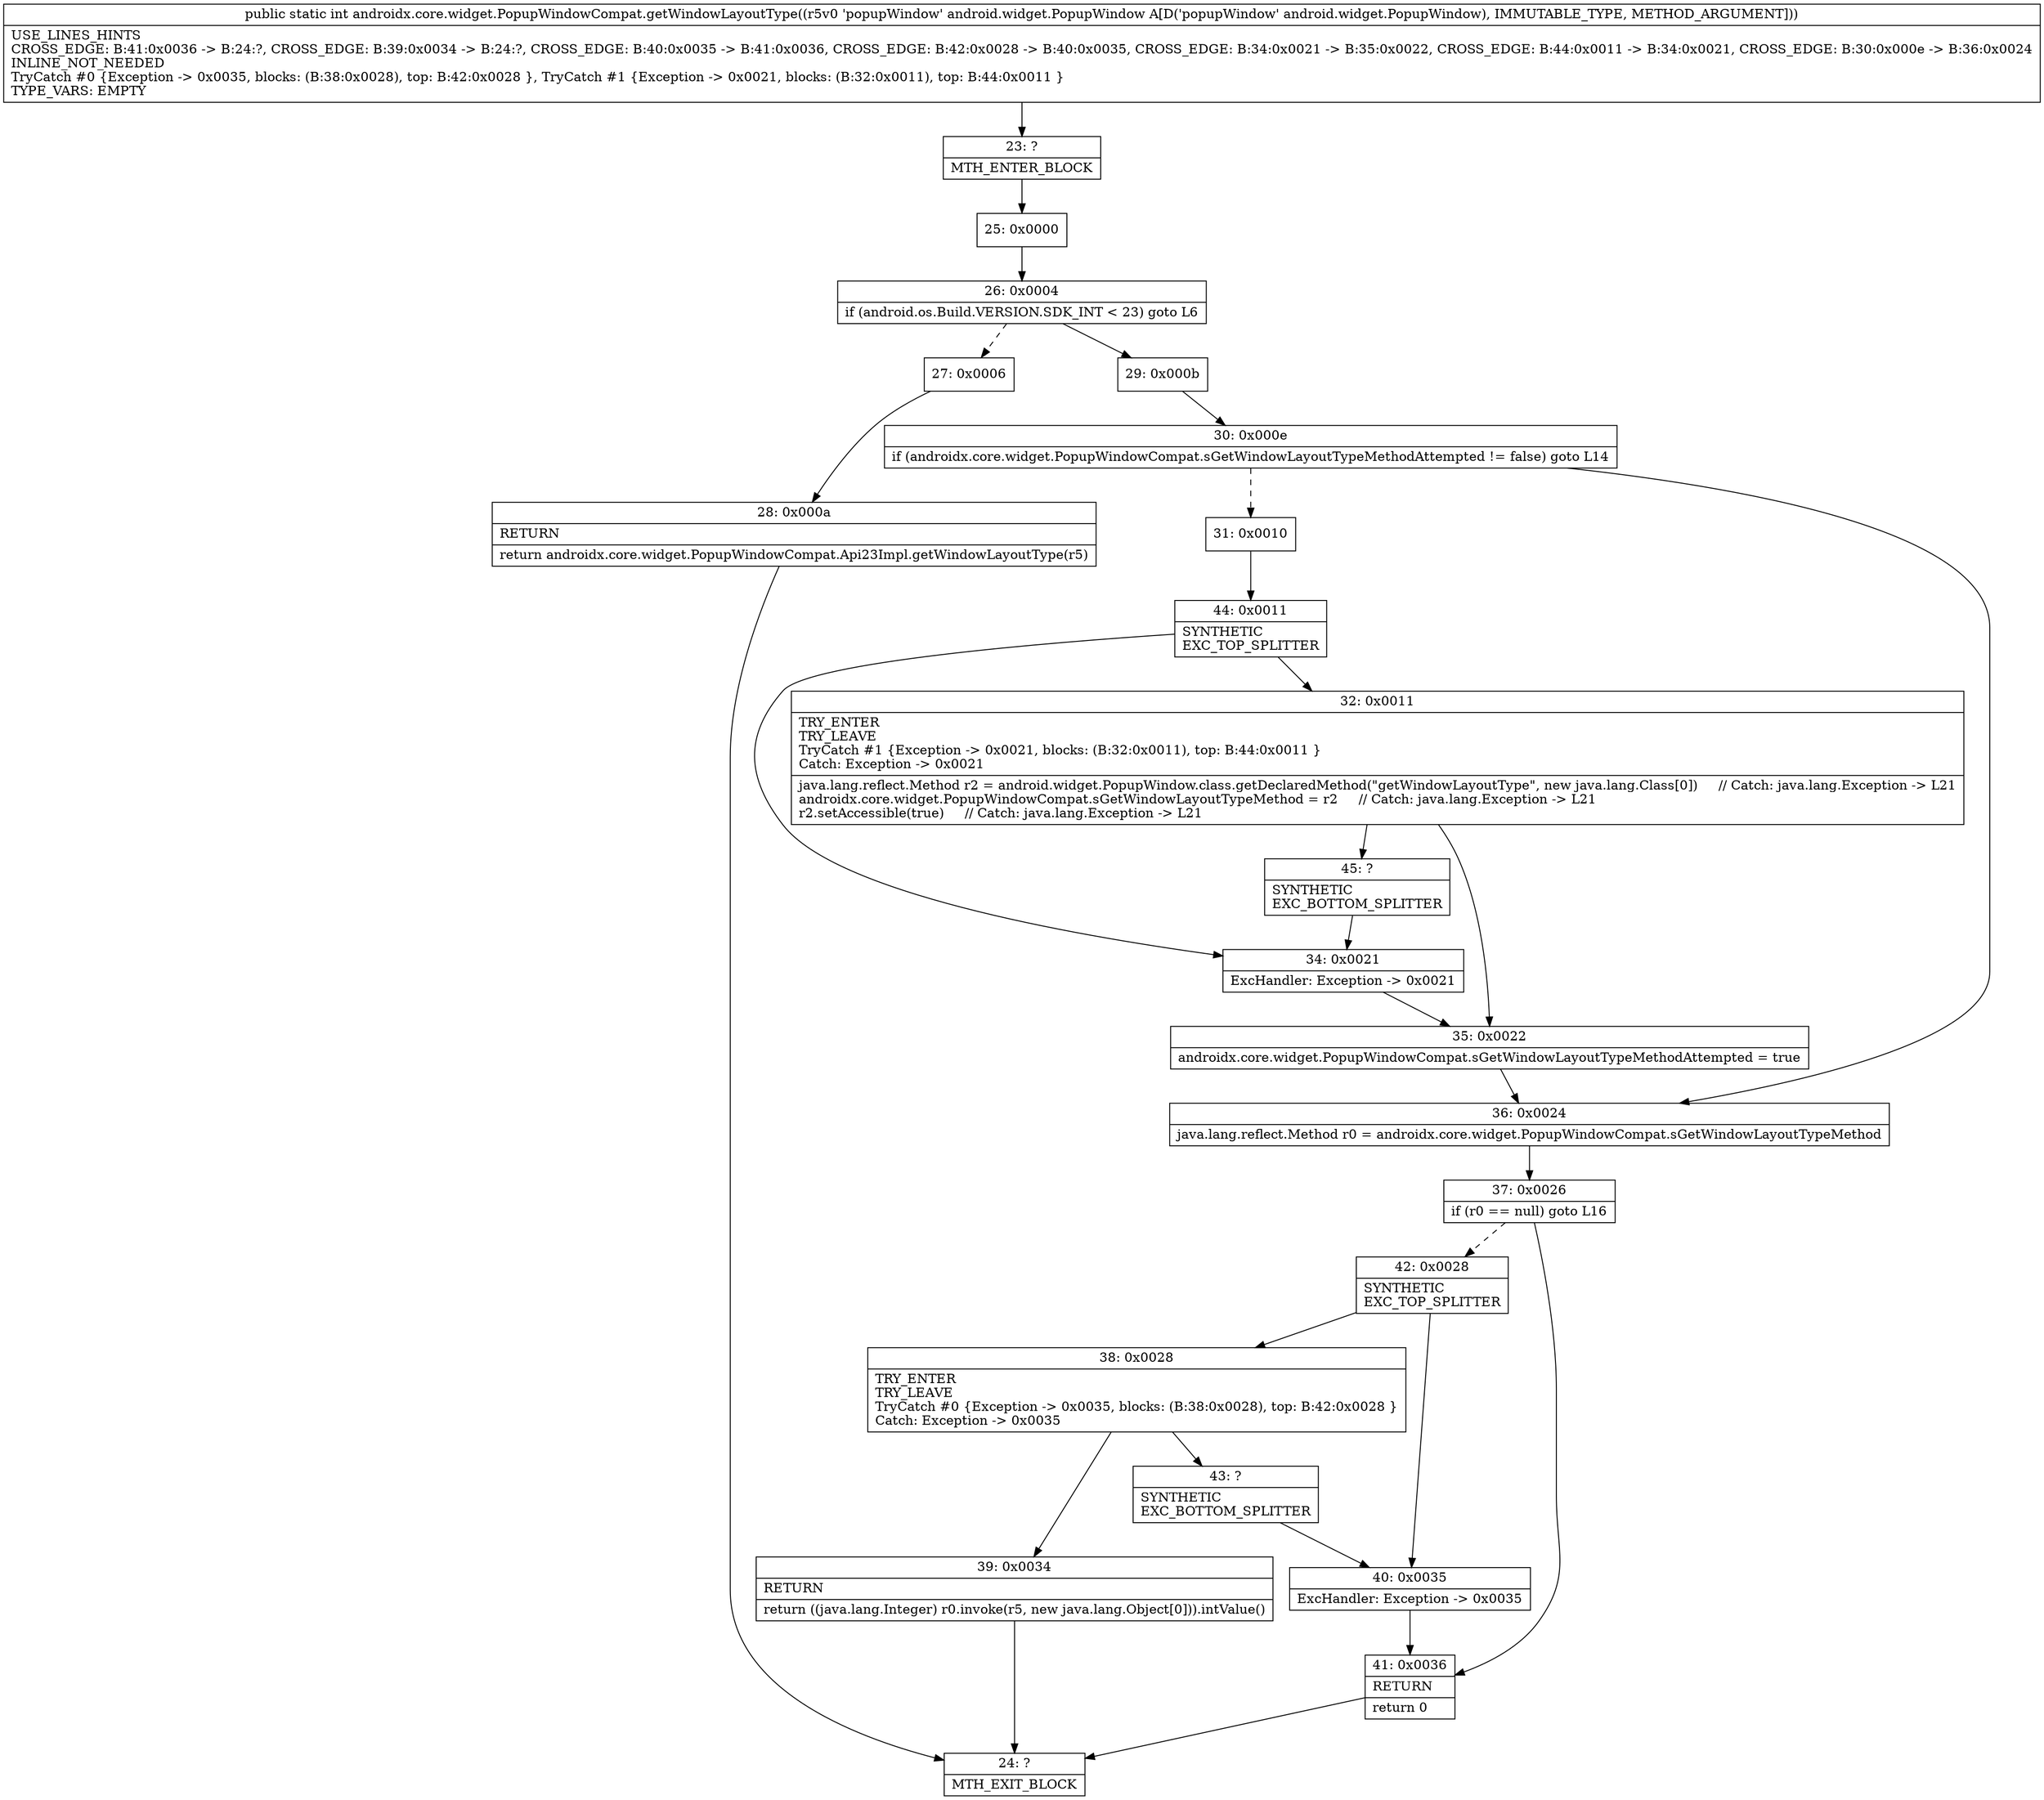 digraph "CFG forandroidx.core.widget.PopupWindowCompat.getWindowLayoutType(Landroid\/widget\/PopupWindow;)I" {
Node_23 [shape=record,label="{23\:\ ?|MTH_ENTER_BLOCK\l}"];
Node_25 [shape=record,label="{25\:\ 0x0000}"];
Node_26 [shape=record,label="{26\:\ 0x0004|if (android.os.Build.VERSION.SDK_INT \< 23) goto L6\l}"];
Node_27 [shape=record,label="{27\:\ 0x0006}"];
Node_28 [shape=record,label="{28\:\ 0x000a|RETURN\l|return androidx.core.widget.PopupWindowCompat.Api23Impl.getWindowLayoutType(r5)\l}"];
Node_24 [shape=record,label="{24\:\ ?|MTH_EXIT_BLOCK\l}"];
Node_29 [shape=record,label="{29\:\ 0x000b}"];
Node_30 [shape=record,label="{30\:\ 0x000e|if (androidx.core.widget.PopupWindowCompat.sGetWindowLayoutTypeMethodAttempted != false) goto L14\l}"];
Node_31 [shape=record,label="{31\:\ 0x0010}"];
Node_44 [shape=record,label="{44\:\ 0x0011|SYNTHETIC\lEXC_TOP_SPLITTER\l}"];
Node_32 [shape=record,label="{32\:\ 0x0011|TRY_ENTER\lTRY_LEAVE\lTryCatch #1 \{Exception \-\> 0x0021, blocks: (B:32:0x0011), top: B:44:0x0011 \}\lCatch: Exception \-\> 0x0021\l|java.lang.reflect.Method r2 = android.widget.PopupWindow.class.getDeclaredMethod(\"getWindowLayoutType\", new java.lang.Class[0])     \/\/ Catch: java.lang.Exception \-\> L21\landroidx.core.widget.PopupWindowCompat.sGetWindowLayoutTypeMethod = r2     \/\/ Catch: java.lang.Exception \-\> L21\lr2.setAccessible(true)     \/\/ Catch: java.lang.Exception \-\> L21\l}"];
Node_35 [shape=record,label="{35\:\ 0x0022|androidx.core.widget.PopupWindowCompat.sGetWindowLayoutTypeMethodAttempted = true\l}"];
Node_45 [shape=record,label="{45\:\ ?|SYNTHETIC\lEXC_BOTTOM_SPLITTER\l}"];
Node_34 [shape=record,label="{34\:\ 0x0021|ExcHandler: Exception \-\> 0x0021\l}"];
Node_36 [shape=record,label="{36\:\ 0x0024|java.lang.reflect.Method r0 = androidx.core.widget.PopupWindowCompat.sGetWindowLayoutTypeMethod\l}"];
Node_37 [shape=record,label="{37\:\ 0x0026|if (r0 == null) goto L16\l}"];
Node_41 [shape=record,label="{41\:\ 0x0036|RETURN\l|return 0\l}"];
Node_42 [shape=record,label="{42\:\ 0x0028|SYNTHETIC\lEXC_TOP_SPLITTER\l}"];
Node_38 [shape=record,label="{38\:\ 0x0028|TRY_ENTER\lTRY_LEAVE\lTryCatch #0 \{Exception \-\> 0x0035, blocks: (B:38:0x0028), top: B:42:0x0028 \}\lCatch: Exception \-\> 0x0035\l}"];
Node_39 [shape=record,label="{39\:\ 0x0034|RETURN\l|return ((java.lang.Integer) r0.invoke(r5, new java.lang.Object[0])).intValue()\l}"];
Node_43 [shape=record,label="{43\:\ ?|SYNTHETIC\lEXC_BOTTOM_SPLITTER\l}"];
Node_40 [shape=record,label="{40\:\ 0x0035|ExcHandler: Exception \-\> 0x0035\l}"];
MethodNode[shape=record,label="{public static int androidx.core.widget.PopupWindowCompat.getWindowLayoutType((r5v0 'popupWindow' android.widget.PopupWindow A[D('popupWindow' android.widget.PopupWindow), IMMUTABLE_TYPE, METHOD_ARGUMENT]))  | USE_LINES_HINTS\lCROSS_EDGE: B:41:0x0036 \-\> B:24:?, CROSS_EDGE: B:39:0x0034 \-\> B:24:?, CROSS_EDGE: B:40:0x0035 \-\> B:41:0x0036, CROSS_EDGE: B:42:0x0028 \-\> B:40:0x0035, CROSS_EDGE: B:34:0x0021 \-\> B:35:0x0022, CROSS_EDGE: B:44:0x0011 \-\> B:34:0x0021, CROSS_EDGE: B:30:0x000e \-\> B:36:0x0024\lINLINE_NOT_NEEDED\lTryCatch #0 \{Exception \-\> 0x0035, blocks: (B:38:0x0028), top: B:42:0x0028 \}, TryCatch #1 \{Exception \-\> 0x0021, blocks: (B:32:0x0011), top: B:44:0x0011 \}\lTYPE_VARS: EMPTY\l}"];
MethodNode -> Node_23;Node_23 -> Node_25;
Node_25 -> Node_26;
Node_26 -> Node_27[style=dashed];
Node_26 -> Node_29;
Node_27 -> Node_28;
Node_28 -> Node_24;
Node_29 -> Node_30;
Node_30 -> Node_31[style=dashed];
Node_30 -> Node_36;
Node_31 -> Node_44;
Node_44 -> Node_32;
Node_44 -> Node_34;
Node_32 -> Node_35;
Node_32 -> Node_45;
Node_35 -> Node_36;
Node_45 -> Node_34;
Node_34 -> Node_35;
Node_36 -> Node_37;
Node_37 -> Node_41;
Node_37 -> Node_42[style=dashed];
Node_41 -> Node_24;
Node_42 -> Node_38;
Node_42 -> Node_40;
Node_38 -> Node_39;
Node_38 -> Node_43;
Node_39 -> Node_24;
Node_43 -> Node_40;
Node_40 -> Node_41;
}

